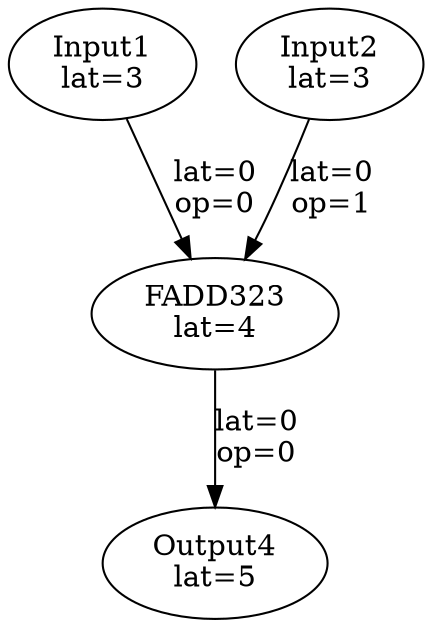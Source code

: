 Digraph G {
"Input1"[label = "\N\nlat=3"];
"Input2"[label = "\N\nlat=3"];
"FADD323"[label = "\N\nlat=4"];
"Input1"->"FADD323"[label = "lat=0\nop=0"];
"Input2"->"FADD323"[label = "lat=0\nop=1"];
"Output4"[label = "\N\nlat=5"];
"FADD323"->"Output4"[label = "lat=0\nop=0"];
}
